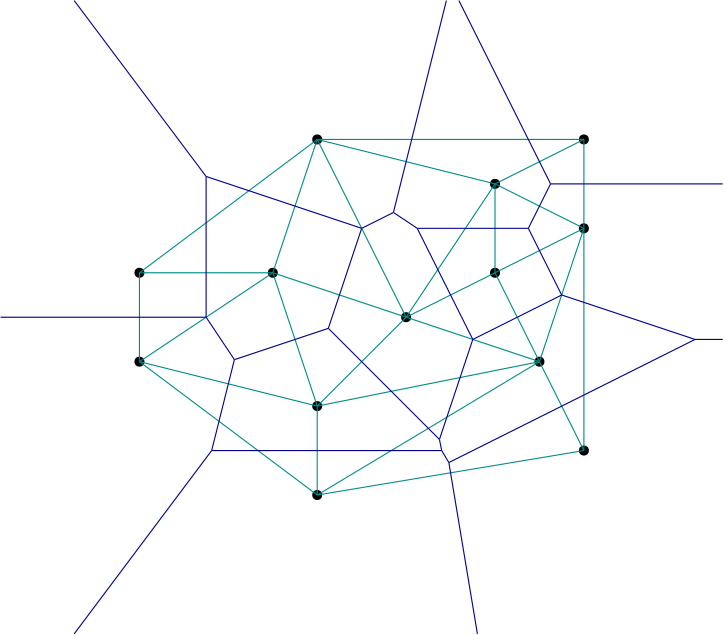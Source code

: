 <?xml version="1.0"?>
<!DOCTYPE ipe SYSTEM "ipe.dtd">
<ipe version="70005" creator="Ipe 7.1.1">
<info created="D:20130701121531" modified="D:20130701121758"/>
<ipestyle name="basic">
<symbol name="arrow/arc(spx)">
<path stroke="sym-stroke" fill="sym-stroke" pen="sym-pen">
0 0 m
-1 0.333 l
-1 -0.333 l
h
</path>
</symbol>
<symbol name="arrow/farc(spx)">
<path stroke="sym-stroke" fill="white" pen="sym-pen">
0 0 m
-1 0.333 l
-1 -0.333 l
h
</path>
</symbol>
<symbol name="mark/circle(sx)" transformations="translations">
<path fill="sym-stroke">
0.6 0 0 0.6 0 0 e
0.4 0 0 0.4 0 0 e
</path>
</symbol>
<symbol name="mark/disk(sx)" transformations="translations">
<path fill="sym-stroke">
0.6 0 0 0.6 0 0 e
</path>
</symbol>
<symbol name="mark/fdisk(sfx)" transformations="translations">
<group>
<path fill="sym-fill">
0.5 0 0 0.5 0 0 e
</path>
<path fill="sym-stroke" fillrule="eofill">
0.6 0 0 0.6 0 0 e
0.4 0 0 0.4 0 0 e
</path>
</group>
</symbol>
<symbol name="mark/box(sx)" transformations="translations">
<path fill="sym-stroke" fillrule="eofill">
-0.6 -0.6 m
0.6 -0.6 l
0.6 0.6 l
-0.6 0.6 l
h
-0.4 -0.4 m
0.4 -0.4 l
0.4 0.4 l
-0.4 0.4 l
h
</path>
</symbol>
<symbol name="mark/square(sx)" transformations="translations">
<path fill="sym-stroke">
-0.6 -0.6 m
0.6 -0.6 l
0.6 0.6 l
-0.6 0.6 l
h
</path>
</symbol>
<symbol name="mark/fsquare(sfx)" transformations="translations">
<group>
<path fill="sym-fill">
-0.5 -0.5 m
0.5 -0.5 l
0.5 0.5 l
-0.5 0.5 l
h
</path>
<path fill="sym-stroke" fillrule="eofill">
-0.6 -0.6 m
0.6 -0.6 l
0.6 0.6 l
-0.6 0.6 l
h
-0.4 -0.4 m
0.4 -0.4 l
0.4 0.4 l
-0.4 0.4 l
h
</path>
</group>
</symbol>
<symbol name="mark/cross(sx)" transformations="translations">
<group>
<path fill="sym-stroke">
-0.43 -0.57 m
0.57 0.43 l
0.43 0.57 l
-0.57 -0.43 l
h
</path>
<path fill="sym-stroke">
-0.43 0.57 m
0.57 -0.43 l
0.43 -0.57 l
-0.57 0.43 l
h
</path>
</group>
</symbol>
<symbol name="arrow/fnormal(spx)">
<path stroke="sym-stroke" fill="white" pen="sym-pen">
0 0 m
-1 0.333 l
-1 -0.333 l
h
</path>
</symbol>
<symbol name="arrow/pointed(spx)">
<path stroke="sym-stroke" fill="sym-stroke" pen="sym-pen">
0 0 m
-1 0.333 l
-0.8 0 l
-1 -0.333 l
h
</path>
</symbol>
<symbol name="arrow/fpointed(spx)">
<path stroke="sym-stroke" fill="white" pen="sym-pen">
0 0 m
-1 0.333 l
-0.8 0 l
-1 -0.333 l
h
</path>
</symbol>
<symbol name="arrow/linear(spx)">
<path stroke="sym-stroke" pen="sym-pen">
-1 0.333 m
0 0 l
-1 -0.333 l
</path>
</symbol>
<symbol name="arrow/fdouble(spx)">
<path stroke="sym-stroke" fill="white" pen="sym-pen">
0 0 m
-1 0.333 l
-1 -0.333 l
h
-1 0 m
-2 0.333 l
-2 -0.333 l
h
</path>
</symbol>
<symbol name="arrow/double(spx)">
<path stroke="sym-stroke" fill="sym-stroke" pen="sym-pen">
0 0 m
-1 0.333 l
-1 -0.333 l
h
-1 0 m
-2 0.333 l
-2 -0.333 l
h
</path>
</symbol>
<pen name="heavier" value="0.8"/>
<pen name="fat" value="1.2"/>
<pen name="ultrafat" value="2"/>
<symbolsize name="large" value="5"/>
<symbolsize name="small" value="2"/>
<symbolsize name="tiny" value="1.1"/>
<arrowsize name="large" value="10"/>
<arrowsize name="small" value="5"/>
<arrowsize name="tiny" value="3"/>
<color name="red" value="1 0 0"/>
<color name="green" value="0 1 0"/>
<color name="blue" value="0 0 1"/>
<color name="yellow" value="1 1 0"/>
<color name="orange" value="1 0.647 0"/>
<color name="gold" value="1 0.843 0"/>
<color name="purple" value="0.627 0.125 0.941"/>
<color name="gray" value="0.745"/>
<color name="brown" value="0.647 0.165 0.165"/>
<color name="navy" value="0 0 0.502"/>
<color name="pink" value="1 0.753 0.796"/>
<color name="seagreen" value="0.18 0.545 0.341"/>
<color name="turquoise" value="0.251 0.878 0.816"/>
<color name="violet" value="0.933 0.51 0.933"/>
<color name="darkblue" value="0 0 0.545"/>
<color name="darkcyan" value="0 0.545 0.545"/>
<color name="darkgray" value="0.663"/>
<color name="darkgreen" value="0 0.392 0"/>
<color name="darkmagenta" value="0.545 0 0.545"/>
<color name="darkorange" value="1 0.549 0"/>
<color name="darkred" value="0.545 0 0"/>
<color name="lightblue" value="0.678 0.847 0.902"/>
<color name="lightcyan" value="0.878 1 1"/>
<color name="lightgray" value="0.827"/>
<color name="lightgreen" value="0.565 0.933 0.565"/>
<color name="lightyellow" value="1 1 0.878"/>
<dashstyle name="dashed" value="[4] 0"/>
<dashstyle name="dotted" value="[1 3] 0"/>
<dashstyle name="dash dotted" value="[4 2 1 2] 0"/>
<dashstyle name="dash dot dotted" value="[4 2 1 2 1 2] 0"/>
<textsize name="large" value="\large"/>
<textsize name="Large" value="\Large"/>
<textsize name="LARGE" value="\LARGE"/>
<textsize name="huge" value="\huge"/>
<textsize name="Huge" value="\Huge"/>
<textsize name="small" value="\small"/>
<textsize name="footnote" value="\footnotesize"/>
<textsize name="tiny" value="\tiny"/>
<textstyle name="center" begin="\begin{center}" end="\end{center}"/>
<textstyle name="itemize" begin="\begin{itemize}" end="\end{itemize}"/>
<textstyle name="item" begin="\begin{itemize}\item{}" end="\end{itemize}"/>
<gridsize name="4 pts" value="4"/>
<gridsize name="8 pts (~3 mm)" value="8"/>
<gridsize name="16 pts (~6 mm)" value="16"/>
<gridsize name="32 pts (~12 mm)" value="32"/>
<gridsize name="10 pts (~3.5 mm)" value="10"/>
<gridsize name="20 pts (~7 mm)" value="20"/>
<gridsize name="14 pts (~5 mm)" value="14"/>
<gridsize name="28 pts (~10 mm)" value="28"/>
<gridsize name="56 pts (~20 mm)" value="56"/>
<anglesize name="90 deg" value="90"/>
<anglesize name="60 deg" value="60"/>
<anglesize name="45 deg" value="45"/>
<anglesize name="30 deg" value="30"/>
<anglesize name="22.5 deg" value="22.5"/>
<tiling name="falling" angle="-60" step="4" width="1"/>
<tiling name="rising" angle="30" step="4" width="1"/>
</ipestyle>
<page>
<layer name="alpha"/>
<layer name="beta"/>
<layer name="gamma"/>
<view layers="alpha beta gamma" active="gamma"/>
<use layer="alpha" name="mark/disk(sx)" pos="224 688" size="normal" stroke="black"/>
<use name="mark/disk(sx)" pos="160 640" size="normal" stroke="black"/>
<use name="mark/disk(sx)" pos="224 560" size="normal" stroke="black"/>
<use name="mark/disk(sx)" pos="320 576" size="normal" stroke="black"/>
<use name="mark/disk(sx)" pos="256 624" size="normal" stroke="black"/>
<use name="mark/disk(sx)" pos="208 640" size="normal" stroke="black"/>
<use name="mark/disk(sx)" pos="320 656" size="normal" stroke="black"/>
<use name="mark/disk(sx)" pos="320 688" size="normal" stroke="black"/>
<use name="mark/disk(sx)" pos="288 672" size="normal" stroke="black"/>
<use name="mark/disk(sx)" pos="288 640" size="normal" stroke="black"/>
<use name="mark/disk(sx)" pos="304 608" size="normal" stroke="black"/>
<use name="mark/disk(sx)" pos="160 608" size="normal" stroke="black"/>
<use name="mark/disk(sx)" pos="224 592" size="normal" stroke="black"/>
<group layer="beta">
<path stroke="darkcyan">
320 656 m
304 608 l
</path>
<path stroke="darkcyan">
320 576 m
320 656 l
</path>
<path stroke="darkcyan">
304 608 m
320 576 l
</path>
<path stroke="darkcyan">
224 560 m
304 608 l
</path>
<path stroke="darkcyan">
288 640 m
320 656 l
</path>
<path stroke="darkcyan">
288 672 m
320 656 l
</path>
<path stroke="darkcyan">
320 688 m
320 656 l
</path>
<path stroke="darkcyan">
224 592 m
304 608 l
</path>
<path stroke="darkcyan">
256 624 m
224 592 l
</path>
<path stroke="darkcyan">
288 672 m
320 688 l
</path>
<path stroke="darkcyan">
224 688 m
288 672 l
</path>
<path stroke="darkcyan">
304 608 m
288 640 l
</path>
<path stroke="darkcyan">
256 624 m
304 608 l
</path>
<path stroke="darkcyan">
208 640 m
256 624 l
</path>
<path stroke="darkcyan">
256 624 m
224 688 l
</path>
<path stroke="darkcyan">
256 624 m
288 640 l
</path>
<path stroke="darkcyan">
288 672 m
256 624 l
</path>
<path stroke="darkcyan">
288 640 m
288 672 l
</path>
<path stroke="darkcyan">
224 688 m
320 688 l
</path>
<path stroke="darkcyan">
208 640 m
224 688 l
</path>
<path stroke="darkcyan">
160 640 m
208 640 l
</path>
<path stroke="darkcyan">
224 592 m
208 640 l
</path>
<path stroke="darkcyan">
208 640 m
160 608 l
</path>
<path stroke="darkcyan">
320 576 m
224 560 l
</path>
<path stroke="darkcyan">
160 608 m
160 640 l
</path>
<path stroke="darkcyan">
160 640 m
224 688 l
</path>
<path stroke="darkcyan">
224 560 m
224 592 l
</path>
<path stroke="darkcyan">
224 592 m
160 608 l
</path>
<path stroke="darkcyan">
224 560 m
160 608 l
</path>
</group>
<group layer="gamma">
<path stroke="darkblue">
360 616 m
312 632 l
</path>
<path stroke="darkblue">
360 616 m
271.385 571.692 l
</path>
<path stroke="darkblue">
268.8 576 m
271.385 571.692 l
</path>
<path stroke="darkblue">
300 656 m
312 632 l
</path>
<path stroke="darkblue">
308 672 m
300 656 l
</path>
<path stroke="darkblue">
268 580 m
268.8 576 l
</path>
<path stroke="darkblue">
268 580 m
228 620 l
</path>
<path stroke="darkblue">
275 738 m
308 672 l
</path>
<path stroke="darkblue">
270.5 738 m
251.429 661.714 l
</path>
<path stroke="darkblue">
280 616 m
312 632 l
</path>
<path stroke="darkblue">
280 616 m
268 580 l
</path>
<path stroke="darkblue">
240 656 m
228 620 l
</path>
<path stroke="darkblue">
240 656 m
251.429 661.714 l
</path>
<path stroke="darkblue">
260 656 m
280 616 l
</path>
<path stroke="darkblue">
260 656 m
251.429 661.714 l
</path>
<path stroke="darkblue">
260 656 m
300 656 l
</path>
<path stroke="darkblue">
184 674.667 m
240 656 l
</path>
<path stroke="darkblue">
184 674.667 m
184 624 l
</path>
<path stroke="darkblue">
194.182 608.727 m
228 620 l
</path>
<path stroke="darkblue">
194.182 608.727 m
184 624 l
</path>
<path stroke="darkblue">
186 576 m
268.8 576 l
</path>
<path stroke="darkblue">
186 576 m
194.182 608.727 l
</path>
<path stroke="darkblue">
360 616 m
370 616 l
</path>
<path stroke="darkblue">
308 672 m
370 672 l
</path>
<path stroke="darkblue">
271.385 571.692 m
281.667 510 l
</path>
<path stroke="darkblue">
184 624 m
110 624 l
</path>
<path stroke="darkblue">
184 674.667 m
136.5 738 l
</path>
<path stroke="darkblue">
186 576 m
136.5 510 l
</path>
</group>
</page>
</ipe>
